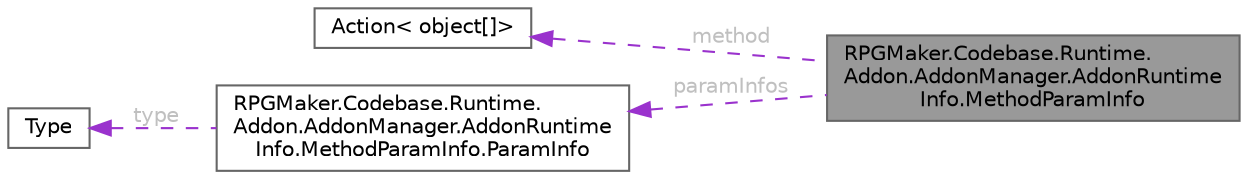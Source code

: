 digraph "RPGMaker.Codebase.Runtime.Addon.AddonManager.AddonRuntimeInfo.MethodParamInfo"
{
 // LATEX_PDF_SIZE
  bgcolor="transparent";
  edge [fontname=Helvetica,fontsize=10,labelfontname=Helvetica,labelfontsize=10];
  node [fontname=Helvetica,fontsize=10,shape=box,height=0.2,width=0.4];
  rankdir="LR";
  Node1 [id="Node000001",label="RPGMaker.Codebase.Runtime.\lAddon.AddonManager.AddonRuntime\lInfo.MethodParamInfo",height=0.2,width=0.4,color="gray40", fillcolor="grey60", style="filled", fontcolor="black",tooltip="メソッド引数情報"];
  Node2 -> Node1 [id="edge1_Node000001_Node000002",dir="back",color="darkorchid3",style="dashed",tooltip=" ",label=" method",fontcolor="grey" ];
  Node2 [id="Node000002",label="Action\< object[]\>",height=0.2,width=0.4,color="gray40", fillcolor="white", style="filled",tooltip=" "];
  Node3 -> Node1 [id="edge2_Node000001_Node000003",dir="back",color="darkorchid3",style="dashed",tooltip=" ",label=" paramInfos",fontcolor="grey" ];
  Node3 [id="Node000003",label="RPGMaker.Codebase.Runtime.\lAddon.AddonManager.AddonRuntime\lInfo.MethodParamInfo.ParamInfo",height=0.2,width=0.4,color="gray40", fillcolor="white", style="filled",URL="$df/d3b/class_r_p_g_maker_1_1_codebase_1_1_runtime_1_1_addon_1_1_addon_manager_1_1_addon_runtime_info_1_05b709064aec8346f3f94f41be7308f1.html",tooltip="引数情報"];
  Node4 -> Node3 [id="edge3_Node000003_Node000004",dir="back",color="darkorchid3",style="dashed",tooltip=" ",label=" type",fontcolor="grey" ];
  Node4 [id="Node000004",label="Type",height=0.2,width=0.4,color="gray40", fillcolor="white", style="filled",tooltip=" "];
}
